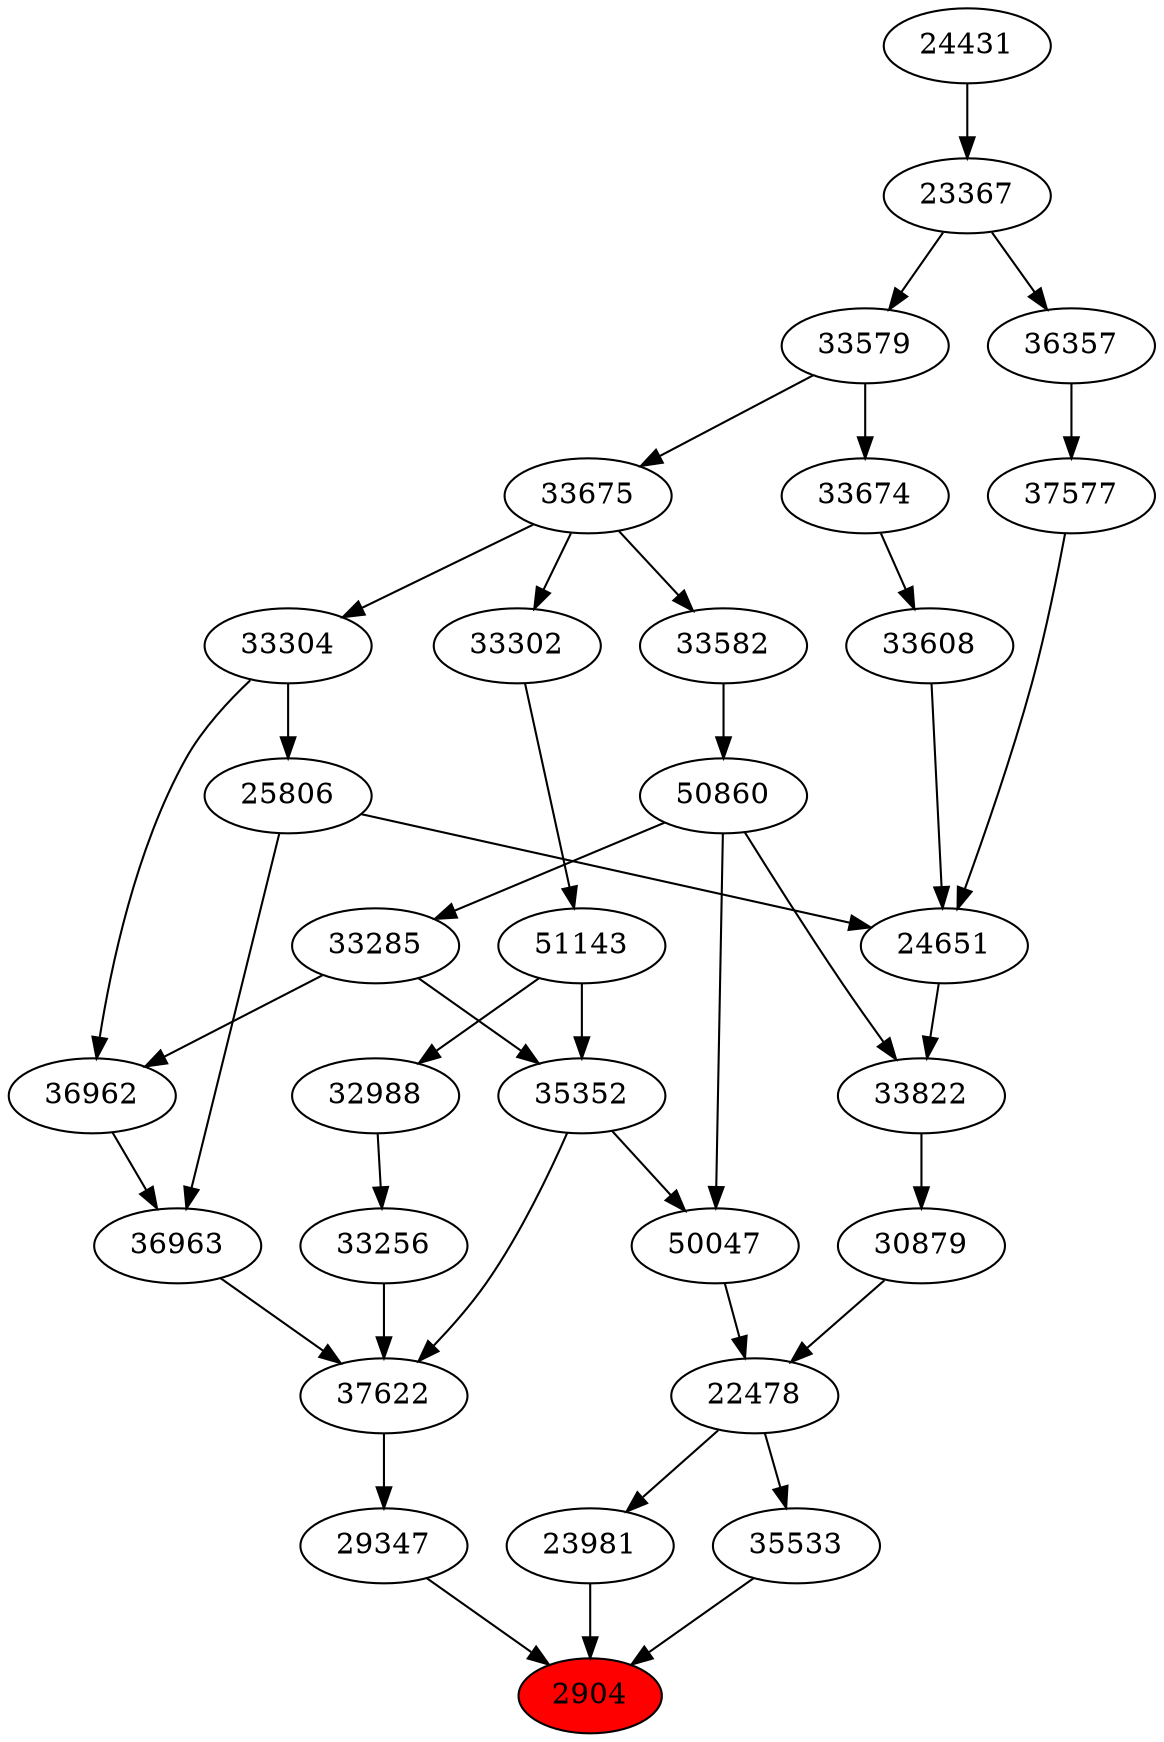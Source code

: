 strict digraph{ 
2904 [label="2904" fillcolor=red style=filled]
23981 -> 2904
29347 -> 2904
35533 -> 2904
23981 [label="23981"]
22478 -> 23981
29347 [label="29347"]
37622 -> 29347
35533 [label="35533"]
22478 -> 35533
22478 [label="22478"]
30879 -> 22478
50047 -> 22478
37622 [label="37622"]
36963 -> 37622
35352 -> 37622
33256 -> 37622
30879 [label="30879"]
33822 -> 30879
50047 [label="50047"]
35352 -> 50047
50860 -> 50047
36963 [label="36963"]
36962 -> 36963
25806 -> 36963
35352 [label="35352"]
33285 -> 35352
51143 -> 35352
33256 [label="33256"]
32988 -> 33256
33822 [label="33822"]
24651 -> 33822
50860 -> 33822
50860 [label="50860"]
33582 -> 50860
36962 [label="36962"]
33285 -> 36962
33304 -> 36962
25806 [label="25806"]
33304 -> 25806
33285 [label="33285"]
50860 -> 33285
51143 [label="51143"]
33302 -> 51143
32988 [label="32988"]
51143 -> 32988
24651 [label="24651"]
25806 -> 24651
33608 -> 24651
37577 -> 24651
33582 [label="33582"]
33675 -> 33582
33304 [label="33304"]
33675 -> 33304
33302 [label="33302"]
33675 -> 33302
33608 [label="33608"]
33674 -> 33608
37577 [label="37577"]
36357 -> 37577
33675 [label="33675"]
33579 -> 33675
33674 [label="33674"]
33579 -> 33674
36357 [label="36357"]
23367 -> 36357
33579 [label="33579"]
23367 -> 33579
23367 [label="23367"]
24431 -> 23367
24431 [label="24431"]
}